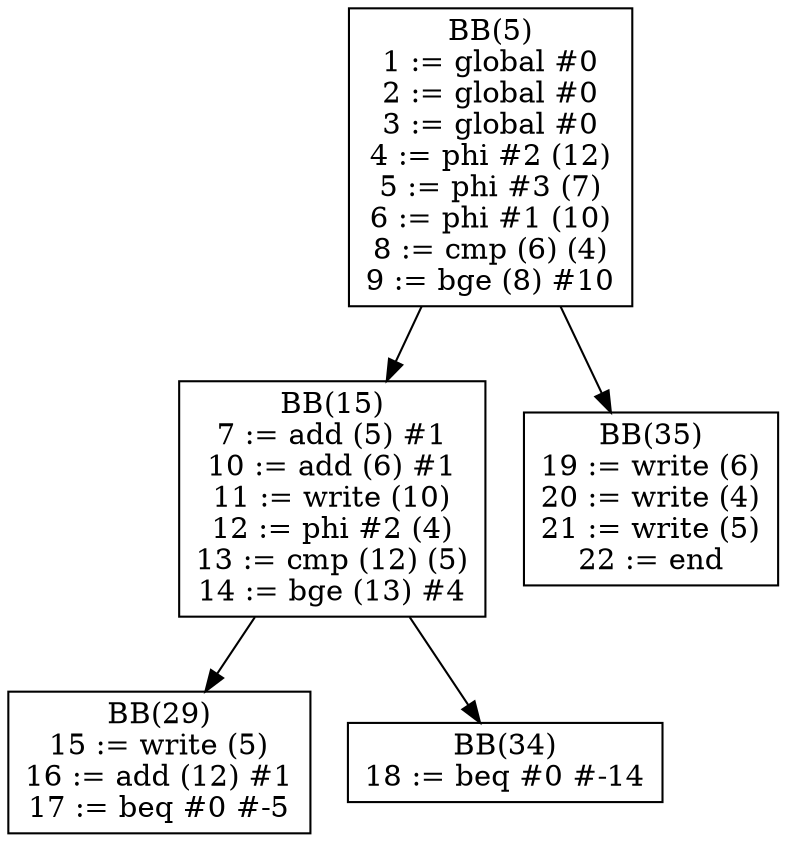 digraph dom {
BB5[shape = box, label = "BB(5)\n" + "1 := global #0\n" + "2 := global #0\n" + "3 := global #0\n" + "4 := phi #2 (12)\n" + "5 := phi #3 (7)\n" + "6 := phi #1 (10)\n" + "8 := cmp (6) (4)\n" + "9 := bge (8) #10\n"];
BB15[shape = box, label = "BB(15)\n" + "7 := add (5) #1\n" + "10 := add (6) #1\n" + "11 := write (10)\n" + "12 := phi #2 (4)\n" + "13 := cmp (12) (5)\n" + "14 := bge (13) #4\n"];
BB35[shape = box, label = "BB(35)\n" + "19 := write (6)\n" + "20 := write (4)\n" + "21 := write (5)\n" + "22 := end\n"];
BB29[shape = box, label = "BB(29)\n" + "15 := write (5)\n" + "16 := add (12) #1\n" + "17 := beq #0 #-5\n"];
BB34[shape = box, label = "BB(34)\n" + "18 := beq #0 #-14\n"];
BB5 -> BB15;
BB5 -> BB35;
BB15 -> BB29;
BB15 -> BB34;
}
